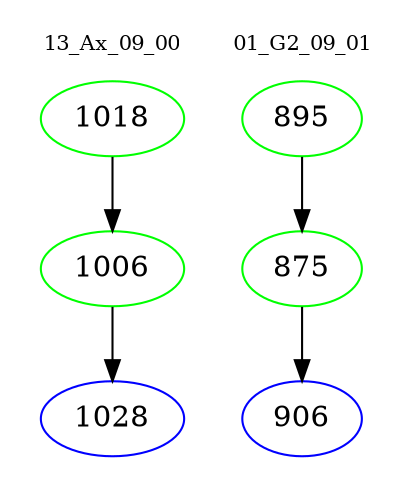 digraph{
subgraph cluster_0 {
color = white
label = "13_Ax_09_00";
fontsize=10;
T0_1018 [label="1018", color="green"]
T0_1018 -> T0_1006 [color="black"]
T0_1006 [label="1006", color="green"]
T0_1006 -> T0_1028 [color="black"]
T0_1028 [label="1028", color="blue"]
}
subgraph cluster_1 {
color = white
label = "01_G2_09_01";
fontsize=10;
T1_895 [label="895", color="green"]
T1_895 -> T1_875 [color="black"]
T1_875 [label="875", color="green"]
T1_875 -> T1_906 [color="black"]
T1_906 [label="906", color="blue"]
}
}
